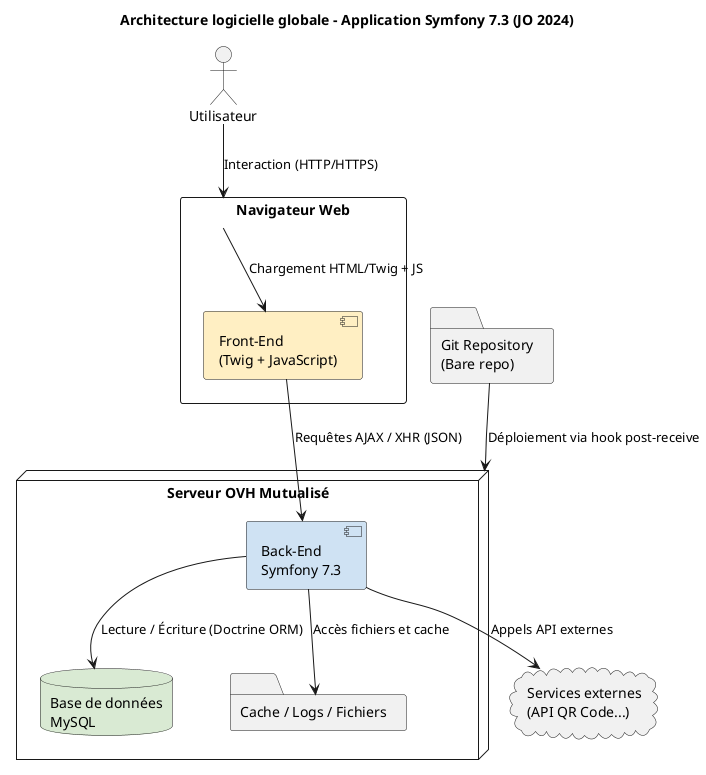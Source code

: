 @startuml
title Architecture logicielle globale - Application Symfony 7.3 (JO 2024)

actor Utilisateur as U

rectangle "Navigateur Web" as Browser {
  component "Front-End\n(Twig + JavaScript)" as FE #ffefc3
}

node "Serveur OVH Mutualisé" as OVH {
  component "Back-End\nSymfony 7.3" as BE #cfe2f3
  database "Base de données\nMySQL" as DB #d9ead3
  folder "Cache / Logs / Fichiers" as Storage
}

cloud "Services externes\n(API QR Code...)" as Ext
folder "Git Repository\n(Bare repo)" as Git

U --> Browser : Interaction (HTTP/HTTPS)
Browser --> FE : Chargement HTML/Twig + JS
FE --> BE : Requêtes AJAX / XHR (JSON)
BE --> DB : Lecture / Écriture (Doctrine ORM)
BE --> Storage : Accès fichiers et cache
BE --> Ext : Appels API externes
Git --> OVH : Déploiement via hook post-receive

@enduml
